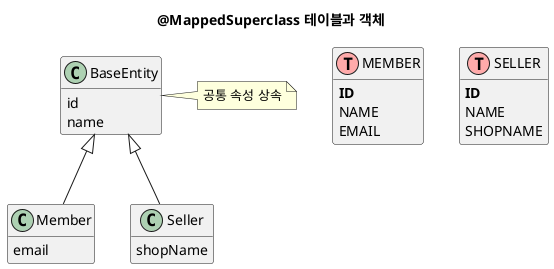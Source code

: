 @startuml

title @MappedSuperclass 테이블과 객체

!define table(x) class x << (T,#FFAAAA) >>
!define primary_key(x) <b>x</b>
!define foreign_key(x) <u>x</u>
hide methods
hide stereotypes

table(MEMBER) {
    primary_key(ID)
    NAME
    EMAIL
}

table(SELLER) {
    primary_key(ID)
    NAME
    SHOPNAME
}


class BaseEntity {
    id
    name
}

class Member {
    email
}

class Seller {
    shopName
}

BaseEntity <|-- Member
BaseEntity <|-- Seller

note "공통 속성 상속" as N0

BaseEntity - N0

@enduml